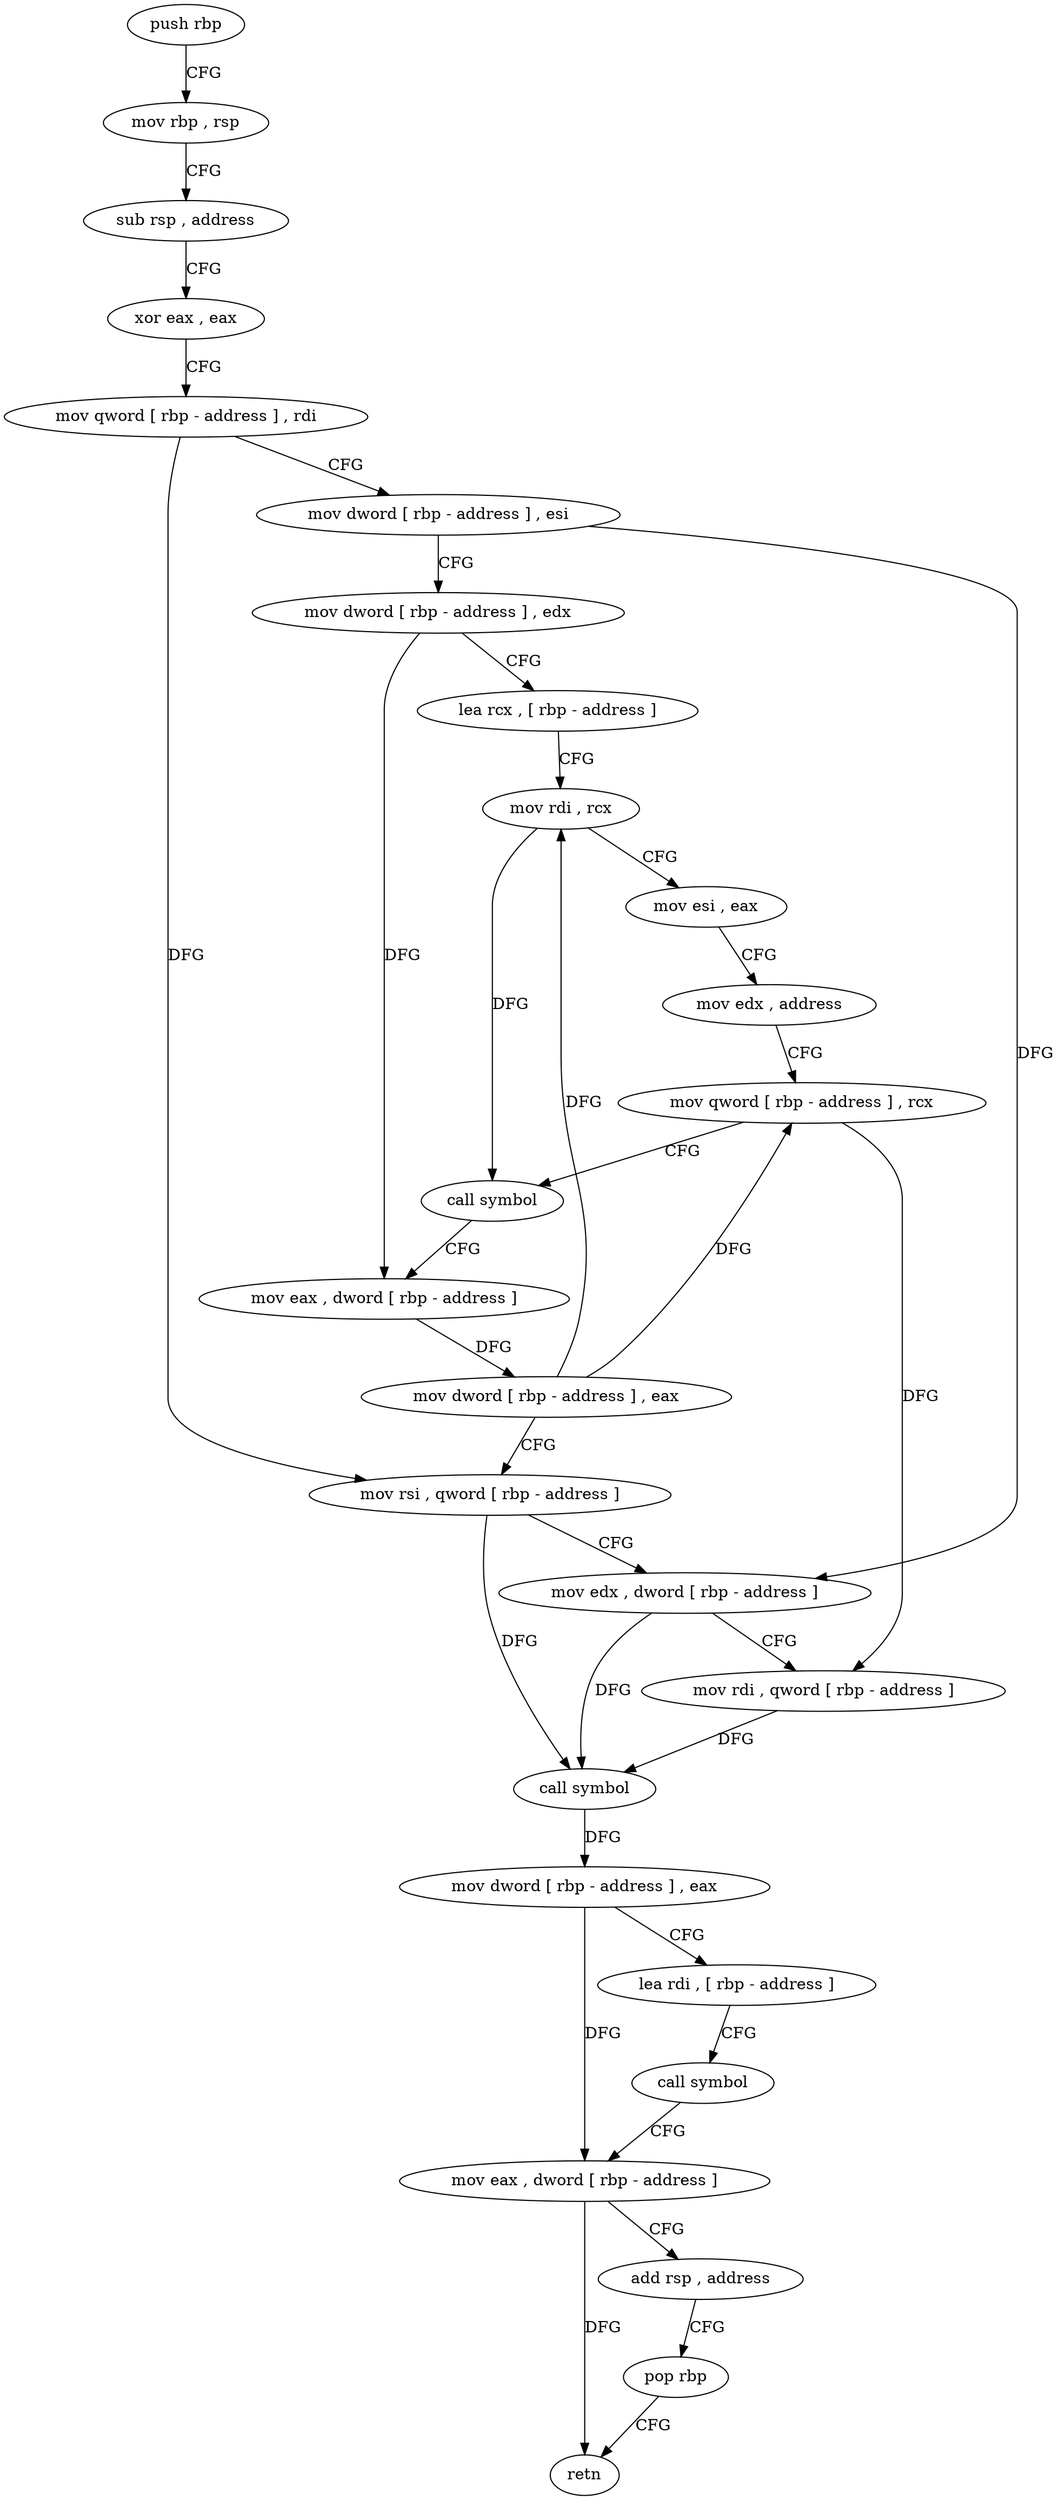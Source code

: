 digraph "func" {
"4274832" [label = "push rbp" ]
"4274833" [label = "mov rbp , rsp" ]
"4274836" [label = "sub rsp , address" ]
"4274840" [label = "xor eax , eax" ]
"4274842" [label = "mov qword [ rbp - address ] , rdi" ]
"4274846" [label = "mov dword [ rbp - address ] , esi" ]
"4274849" [label = "mov dword [ rbp - address ] , edx" ]
"4274852" [label = "lea rcx , [ rbp - address ]" ]
"4274856" [label = "mov rdi , rcx" ]
"4274859" [label = "mov esi , eax" ]
"4274861" [label = "mov edx , address" ]
"4274866" [label = "mov qword [ rbp - address ] , rcx" ]
"4274870" [label = "call symbol" ]
"4274875" [label = "mov eax , dword [ rbp - address ]" ]
"4274878" [label = "mov dword [ rbp - address ] , eax" ]
"4274881" [label = "mov rsi , qword [ rbp - address ]" ]
"4274885" [label = "mov edx , dword [ rbp - address ]" ]
"4274888" [label = "mov rdi , qword [ rbp - address ]" ]
"4274892" [label = "call symbol" ]
"4274897" [label = "mov dword [ rbp - address ] , eax" ]
"4274900" [label = "lea rdi , [ rbp - address ]" ]
"4274904" [label = "call symbol" ]
"4274909" [label = "mov eax , dword [ rbp - address ]" ]
"4274912" [label = "add rsp , address" ]
"4274916" [label = "pop rbp" ]
"4274917" [label = "retn" ]
"4274832" -> "4274833" [ label = "CFG" ]
"4274833" -> "4274836" [ label = "CFG" ]
"4274836" -> "4274840" [ label = "CFG" ]
"4274840" -> "4274842" [ label = "CFG" ]
"4274842" -> "4274846" [ label = "CFG" ]
"4274842" -> "4274881" [ label = "DFG" ]
"4274846" -> "4274849" [ label = "CFG" ]
"4274846" -> "4274885" [ label = "DFG" ]
"4274849" -> "4274852" [ label = "CFG" ]
"4274849" -> "4274875" [ label = "DFG" ]
"4274852" -> "4274856" [ label = "CFG" ]
"4274856" -> "4274859" [ label = "CFG" ]
"4274856" -> "4274870" [ label = "DFG" ]
"4274859" -> "4274861" [ label = "CFG" ]
"4274861" -> "4274866" [ label = "CFG" ]
"4274866" -> "4274870" [ label = "CFG" ]
"4274866" -> "4274888" [ label = "DFG" ]
"4274870" -> "4274875" [ label = "CFG" ]
"4274875" -> "4274878" [ label = "DFG" ]
"4274878" -> "4274881" [ label = "CFG" ]
"4274878" -> "4274856" [ label = "DFG" ]
"4274878" -> "4274866" [ label = "DFG" ]
"4274881" -> "4274885" [ label = "CFG" ]
"4274881" -> "4274892" [ label = "DFG" ]
"4274885" -> "4274888" [ label = "CFG" ]
"4274885" -> "4274892" [ label = "DFG" ]
"4274888" -> "4274892" [ label = "DFG" ]
"4274892" -> "4274897" [ label = "DFG" ]
"4274897" -> "4274900" [ label = "CFG" ]
"4274897" -> "4274909" [ label = "DFG" ]
"4274900" -> "4274904" [ label = "CFG" ]
"4274904" -> "4274909" [ label = "CFG" ]
"4274909" -> "4274912" [ label = "CFG" ]
"4274909" -> "4274917" [ label = "DFG" ]
"4274912" -> "4274916" [ label = "CFG" ]
"4274916" -> "4274917" [ label = "CFG" ]
}
